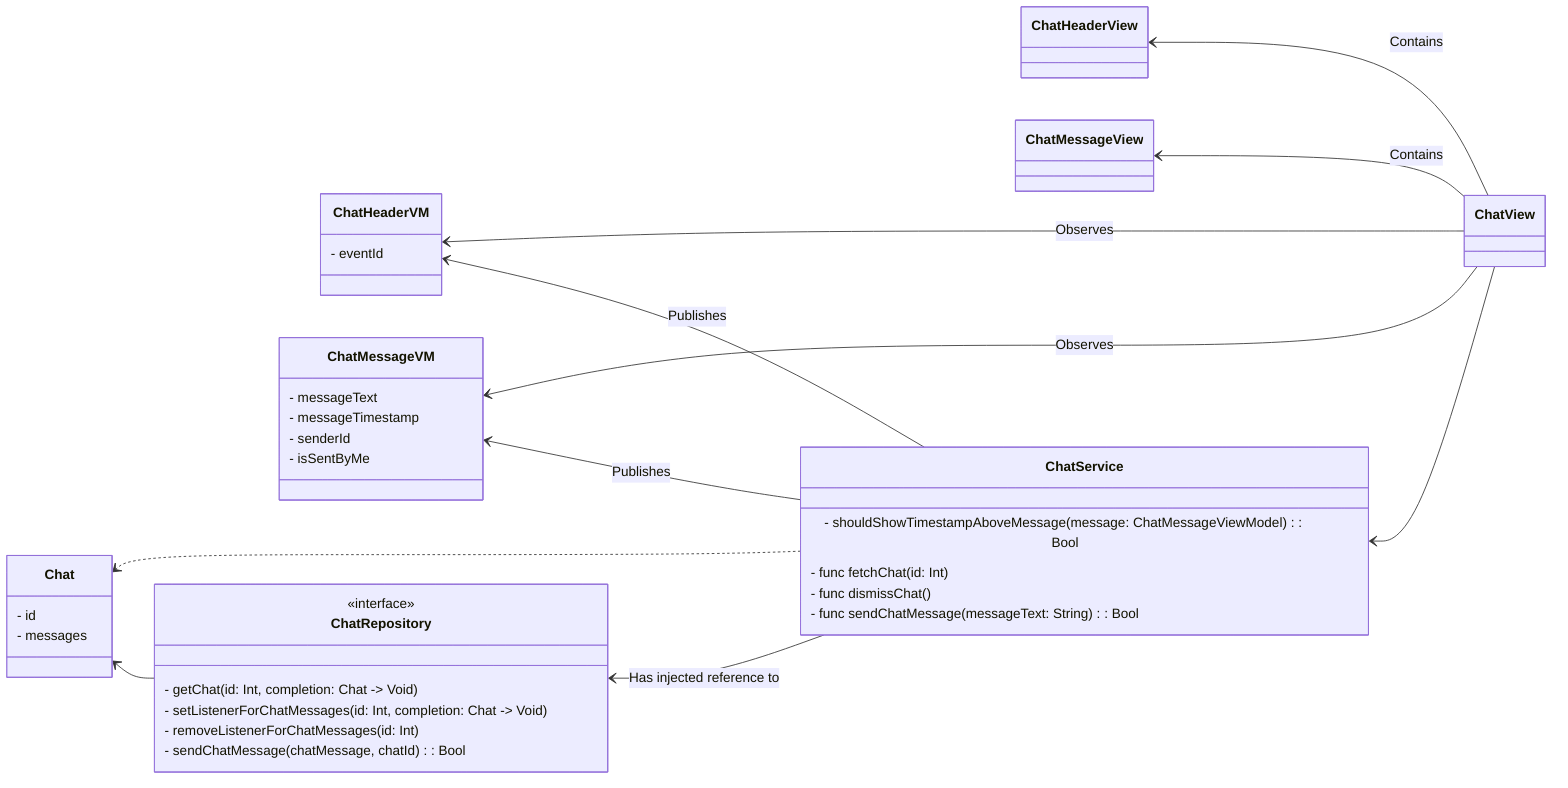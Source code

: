 classDiagram
    direction RL
    ChatView --> ChatHeaderView: Contains
    ChatView --> ChatMessageView: Contains
    ChatView --> ChatHeaderVM: Observes
    ChatView --> ChatMessageVM: Observes
    ChatView --> ChatService
    ChatService ..> Chat
    ChatRepository --> Chat
    ChatService --> ChatHeaderVM: Publishes
    ChatService --> ChatMessageVM: Publishes
    ChatService --> ChatRepository: Has injected reference to
    
    class ChatView { }
    class ChatHeaderView { }
    class ChatMessageView { }
    class ChatHeaderVM {
        - eventId
    }
    class ChatMessageVM {
        - messageText
        - messageTimestamp
        - senderId
        - isSentByMe
    }
    class Chat {
        - id
        - messages
    }
    class ChatService {
        - shouldShowTimestampAboveMessage(message: ChatMessageViewModel): Bool
        - func fetchChat(id: Int)
        - func dismissChat()
        - func sendChatMessage(messageText: String): Bool
    }
    class ChatRepository {
        <<interface>>
        - getChat(id: Int, completion: Chat -> Void)
        - setListenerForChatMessages(id: Int, completion: Chat -> Void)
        - removeListenerForChatMessages(id: Int)
        - sendChatMessage(chatMessage, chatId): Bool
    }